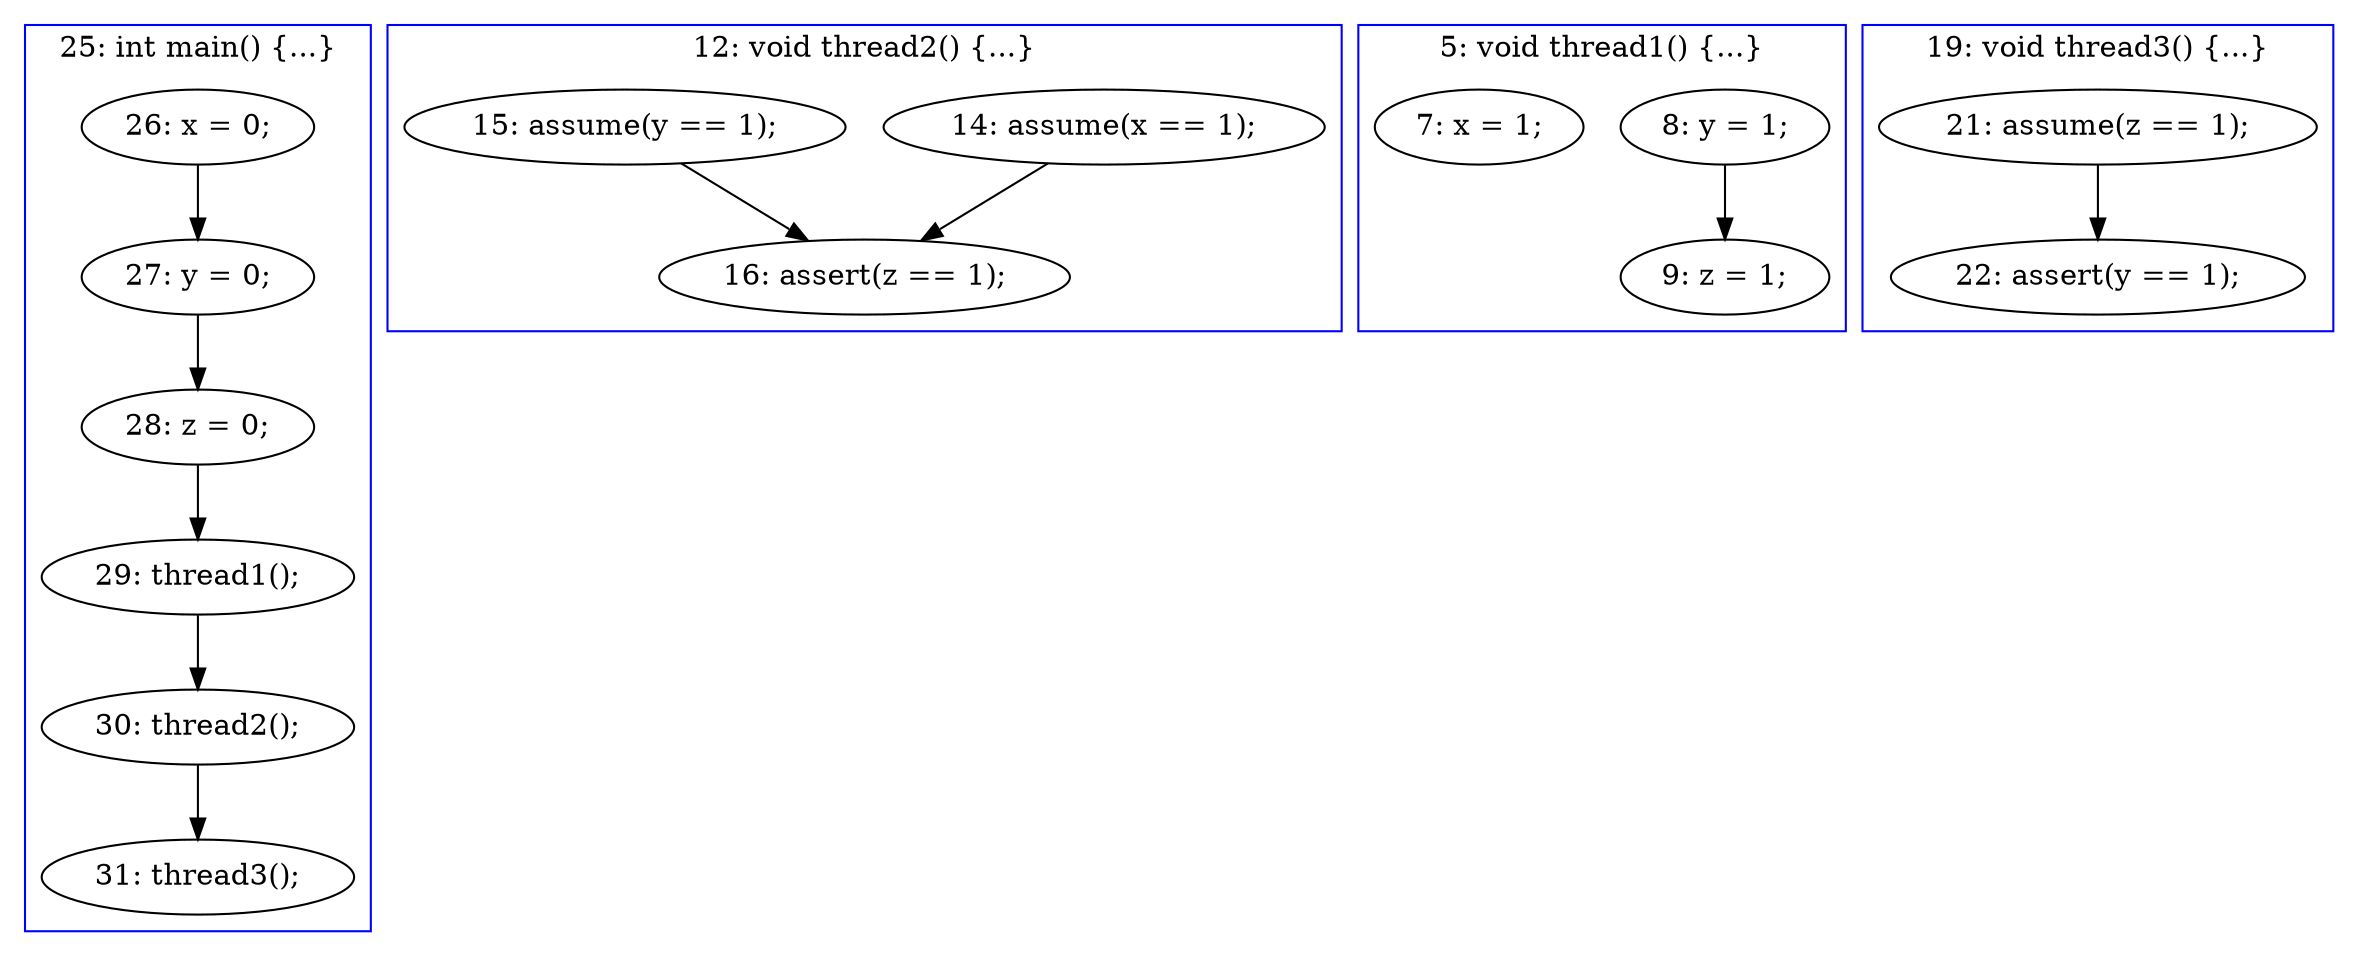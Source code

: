 digraph PartialOrder {
	compound = true
	"30: thread2();" -> "31: thread3();"
	"29: thread1();" -> "30: thread2();"
	"27: y = 0;" -> "28: z = 0;"
	"26: x = 0;" -> "27: y = 0;"
	"14: assume(x == 1);" -> "16: assert(z == 1);"
	"28: z = 0;" -> "29: thread1();"
	"8: y = 1;" -> "9: z = 1;"
	"21: assume(z == 1);" -> "22: assert(y == 1);"
	"15: assume(y == 1);" -> "16: assert(z == 1);"
	subgraph cluster2 {
		label = "5: void thread1() {...}"
		color = blue
		"7: x = 1;"  [label = "7: x = 1;"]
		"9: z = 1;"  [label = "9: z = 1;"]
		"8: y = 1;"  [label = "8: y = 1;"]
	}
	subgraph cluster3 {
		label = "19: void thread3() {...}"
		color = blue
		"21: assume(z == 1);"  [label = "21: assume(z == 1);"]
		"22: assert(y == 1);"  [label = "22: assert(y == 1);"]
	}
	subgraph cluster1 {
		label = "25: int main() {...}"
		color = blue
		"27: y = 0;"  [label = "27: y = 0;"]
		"28: z = 0;"  [label = "28: z = 0;"]
		"29: thread1();"  [label = "29: thread1();"]
		"30: thread2();"  [label = "30: thread2();"]
		"26: x = 0;"  [label = "26: x = 0;"]
		"31: thread3();"  [label = "31: thread3();"]
	}
	subgraph cluster4 {
		label = "12: void thread2() {...}"
		color = blue
		"15: assume(y == 1);"  [label = "15: assume(y == 1);"]
		"16: assert(z == 1);"  [label = "16: assert(z == 1);"]
		"14: assume(x == 1);"  [label = "14: assume(x == 1);"]
	}
}